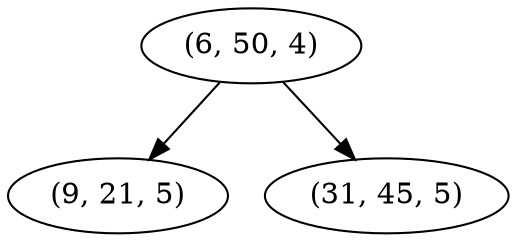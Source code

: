 digraph tree {
    "(6, 50, 4)";
    "(9, 21, 5)";
    "(31, 45, 5)";
    "(6, 50, 4)" -> "(9, 21, 5)";
    "(6, 50, 4)" -> "(31, 45, 5)";
}
